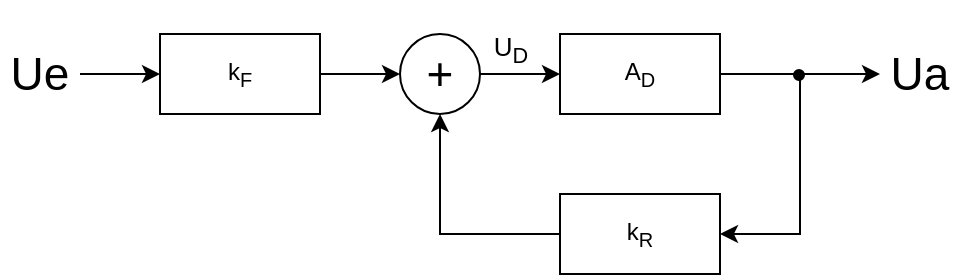 <mxfile version="16.4.0" type="device"><diagram id="jirOl7aeTgGZdAhHwiRu" name="ControlLoopDiagram"><mxGraphModel dx="835" dy="568" grid="1" gridSize="10" guides="1" tooltips="1" connect="1" arrows="1" fold="1" page="1" pageScale="1" pageWidth="827" pageHeight="1169" math="0" shadow="0"><root><mxCell id="0"/><mxCell id="1" parent="0"/><mxCell id="EneLR8pAhvowT3MDqWvy-5" value="" style="edgeStyle=orthogonalEdgeStyle;rounded=0;orthogonalLoop=1;jettySize=auto;html=1;fontSize=23;" edge="1" parent="1" source="EneLR8pAhvowT3MDqWvy-1" target="EneLR8pAhvowT3MDqWvy-4"><mxGeometry relative="1" as="geometry"/></mxCell><mxCell id="EneLR8pAhvowT3MDqWvy-1" value="k&lt;sub&gt;F&lt;/sub&gt;" style="rounded=0;whiteSpace=wrap;html=1;" vertex="1" parent="1"><mxGeometry x="200" y="160" width="80" height="40" as="geometry"/></mxCell><mxCell id="EneLR8pAhvowT3MDqWvy-2" value="A&lt;sub&gt;D&lt;/sub&gt;" style="rounded=0;whiteSpace=wrap;html=1;" vertex="1" parent="1"><mxGeometry x="400" y="160" width="80" height="40" as="geometry"/></mxCell><mxCell id="EneLR8pAhvowT3MDqWvy-3" value="k&lt;sub&gt;R&lt;/sub&gt;" style="rounded=0;whiteSpace=wrap;html=1;" vertex="1" parent="1"><mxGeometry x="400" y="240" width="80" height="40" as="geometry"/></mxCell><mxCell id="EneLR8pAhvowT3MDqWvy-6" value="" style="edgeStyle=orthogonalEdgeStyle;rounded=0;orthogonalLoop=1;jettySize=auto;html=1;fontSize=23;" edge="1" parent="1" source="EneLR8pAhvowT3MDqWvy-4" target="EneLR8pAhvowT3MDqWvy-2"><mxGeometry relative="1" as="geometry"/></mxCell><mxCell id="EneLR8pAhvowT3MDqWvy-4" value="&lt;font style=&quot;font-size: 23px&quot;&gt;+&lt;/font&gt;" style="ellipse;whiteSpace=wrap;html=1;aspect=fixed;" vertex="1" parent="1"><mxGeometry x="320" y="160" width="40" height="40" as="geometry"/></mxCell><mxCell id="EneLR8pAhvowT3MDqWvy-7" value="" style="edgeStyle=orthogonalEdgeStyle;rounded=0;orthogonalLoop=1;jettySize=auto;html=1;fontSize=23;exitX=1;exitY=0.5;exitDx=0;exitDy=0;" edge="1" parent="1" source="EneLR8pAhvowT3MDqWvy-2"><mxGeometry relative="1" as="geometry"><mxPoint x="480" y="179.5" as="sourcePoint"/><mxPoint x="560" y="180" as="targetPoint"/><Array as="points"/></mxGeometry></mxCell><mxCell id="EneLR8pAhvowT3MDqWvy-8" value="" style="endArrow=classic;html=1;rounded=0;fontSize=23;entryX=1;entryY=0.5;entryDx=0;entryDy=0;" edge="1" parent="1" target="EneLR8pAhvowT3MDqWvy-3"><mxGeometry width="50" height="50" relative="1" as="geometry"><mxPoint x="520" y="180" as="sourcePoint"/><mxPoint x="520" y="260" as="targetPoint"/><Array as="points"><mxPoint x="520" y="260"/></Array></mxGeometry></mxCell><mxCell id="EneLR8pAhvowT3MDqWvy-9" value="" style="endArrow=classic;html=1;rounded=0;fontSize=23;exitX=0;exitY=0.5;exitDx=0;exitDy=0;entryX=0.5;entryY=1;entryDx=0;entryDy=0;" edge="1" parent="1" source="EneLR8pAhvowT3MDqWvy-3" target="EneLR8pAhvowT3MDqWvy-4"><mxGeometry width="50" height="50" relative="1" as="geometry"><mxPoint x="390" y="370" as="sourcePoint"/><mxPoint x="440" y="320" as="targetPoint"/><Array as="points"><mxPoint x="340" y="260"/></Array></mxGeometry></mxCell><mxCell id="EneLR8pAhvowT3MDqWvy-10" value="" style="ellipse;whiteSpace=wrap;html=1;aspect=fixed;fontSize=23;fillColor=#000000;" vertex="1" parent="1"><mxGeometry x="517" y="178" width="5" height="5" as="geometry"/></mxCell><mxCell id="EneLR8pAhvowT3MDqWvy-11" value="" style="endArrow=classic;html=1;rounded=0;fontSize=23;entryX=0;entryY=0.5;entryDx=0;entryDy=0;" edge="1" parent="1" target="EneLR8pAhvowT3MDqWvy-1"><mxGeometry width="50" height="50" relative="1" as="geometry"><mxPoint x="160" y="180" as="sourcePoint"/><mxPoint x="500" y="210" as="targetPoint"/></mxGeometry></mxCell><mxCell id="EneLR8pAhvowT3MDqWvy-12" value="Ue" style="text;html=1;strokeColor=none;fillColor=none;align=center;verticalAlign=middle;whiteSpace=wrap;rounded=0;fontSize=23;" vertex="1" parent="1"><mxGeometry x="120" y="160" width="40" height="40" as="geometry"/></mxCell><mxCell id="EneLR8pAhvowT3MDqWvy-13" value="Ua" style="text;html=1;strokeColor=none;fillColor=none;align=center;verticalAlign=middle;whiteSpace=wrap;rounded=0;fontSize=23;" vertex="1" parent="1"><mxGeometry x="560" y="160" width="40" height="40" as="geometry"/></mxCell><mxCell id="EneLR8pAhvowT3MDqWvy-14" value="&lt;font style=&quot;font-size: 13px&quot;&gt;U&lt;sub&gt;D&lt;/sub&gt;&lt;/font&gt;" style="text;html=1;align=center;verticalAlign=middle;resizable=0;points=[];autosize=1;strokeColor=none;fillColor=none;fontSize=23;" vertex="1" parent="1"><mxGeometry x="360" y="143" width="30" height="40" as="geometry"/></mxCell></root></mxGraphModel></diagram></mxfile>